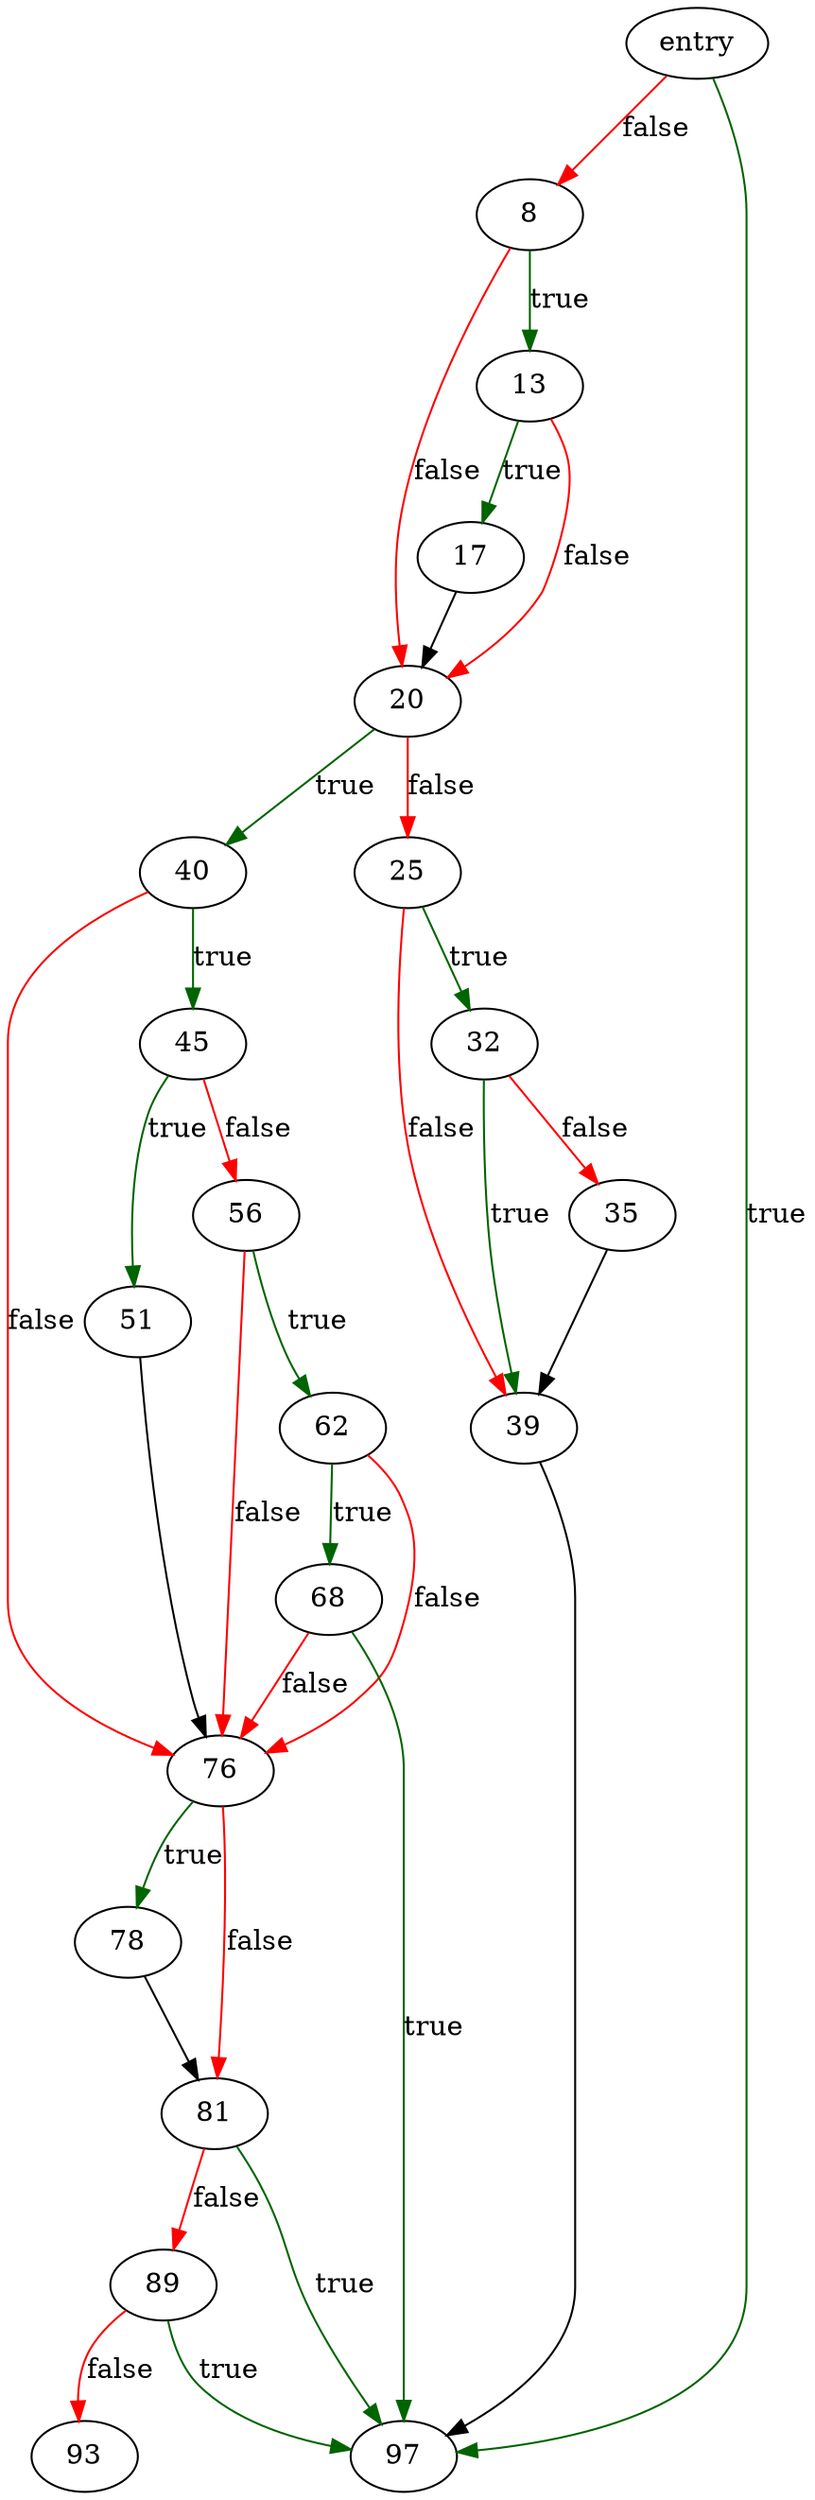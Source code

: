 digraph "check_fspec" {
	// Node definitions.
	2 [label=entry];
	8;
	13;
	17;
	20;
	25;
	32;
	35;
	39;
	40;
	45;
	51;
	56;
	62;
	68;
	76;
	78;
	81;
	89;
	93;
	97;

	// Edge definitions.
	2 -> 8 [
		color=red
		label=false
	];
	2 -> 97 [
		color=darkgreen
		label=true
	];
	8 -> 13 [
		color=darkgreen
		label=true
	];
	8 -> 20 [
		color=red
		label=false
	];
	13 -> 17 [
		color=darkgreen
		label=true
	];
	13 -> 20 [
		color=red
		label=false
	];
	17 -> 20;
	20 -> 25 [
		color=red
		label=false
	];
	20 -> 40 [
		color=darkgreen
		label=true
	];
	25 -> 32 [
		color=darkgreen
		label=true
	];
	25 -> 39 [
		color=red
		label=false
	];
	32 -> 35 [
		color=red
		label=false
	];
	32 -> 39 [
		color=darkgreen
		label=true
	];
	35 -> 39;
	39 -> 97;
	40 -> 45 [
		color=darkgreen
		label=true
	];
	40 -> 76 [
		color=red
		label=false
	];
	45 -> 51 [
		color=darkgreen
		label=true
	];
	45 -> 56 [
		color=red
		label=false
	];
	51 -> 76;
	56 -> 62 [
		color=darkgreen
		label=true
	];
	56 -> 76 [
		color=red
		label=false
	];
	62 -> 68 [
		color=darkgreen
		label=true
	];
	62 -> 76 [
		color=red
		label=false
	];
	68 -> 76 [
		color=red
		label=false
	];
	68 -> 97 [
		color=darkgreen
		label=true
	];
	76 -> 78 [
		color=darkgreen
		label=true
	];
	76 -> 81 [
		color=red
		label=false
	];
	78 -> 81;
	81 -> 89 [
		color=red
		label=false
	];
	81 -> 97 [
		color=darkgreen
		label=true
	];
	89 -> 93 [
		color=red
		label=false
	];
	89 -> 97 [
		color=darkgreen
		label=true
	];
}